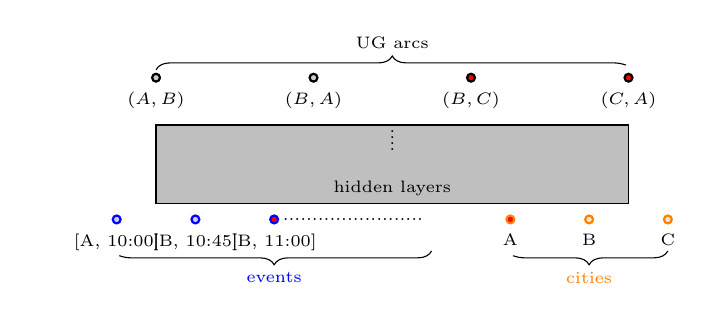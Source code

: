 \tikzstyle{city}=[circle,draw=orange,fill=orange!20,thick,inner sep=1pt]
\tikzstyle{event}=[circle,draw=blue,fill=blue!20,thick,inner sep=1pt]
\tikzstyle{arc}=[circle,draw=black,fill=black!20,thick,inner sep=1pt]
\tikzstyle{textstyle}=[font=\fontsize{6}{6}\selectfont]
\begin{tikzpicture}[textstyle, >=stealth,shorten >=2pt,looseness=.5,auto, scale=1]
    % draw nodes (pgf/TikZ v2.00 manual sections 3.4, 3.7, 3.9)
    \node at (0,0) [textstyle, event, label=below:{[A, 10:00]}] {};
    \node at (1,0) [textstyle, event, label=below:{[B, 10:45]}] {};
    \node at (2,0) [textstyle, event, fill=red, label=below:{[B, 11:00]}] {};
    \node at (3,0) {........................};
    \node at (5,0) [textstyle, city, fill=red, label=below:{A}] {};
    \node at (6,0) [textstyle, city, label=below:{B}] {};
    \node at (7,0) [textstyle, city, label=below:{C}] {};
    
    \draw [decorate, decoration={brace, amplitude=5pt}] (4, -0.4) -- (0, -0.4) node [black,below, midway, yshift=-0.15cm] {\textcolor{blue}{events}};
    \draw [decorate, decoration={brace, amplitude=5pt}] (7, -0.4) -- (5, -0.4) node [black,below, midway, yshift=-0.15cm] {\textcolor{orange}{cities}};
    \draw [decorate, decoration={brace, amplitude=5pt}] (0.5, 1.9) -- (6.5, 1.9) node [black,above, midway, yshift=+0.15cm] {UG arcs};

	\filldraw[draw=black,fill=lightgray] (0.5,0.2) rectangle (6.5,1.2);	
	\node at (3.5, 0.4) {hidden layers};
	\node [rotate=90] at (3.5, 1) {....};
	
    \node at (0.5,1.8) [textstyle, arc, label=below:{$(A, B)$}] {};
    \node at (2.5,1.8) [textstyle, arc, label=below:{$(B, A)$}] {};
    \node at (4.5,1.8) [textstyle, arc, fill=red, label=below:{$(B, C)$}] {};
    \node at (6.5,1.8) [textstyle, arc, fill=red, label=below:{$(C, A)$}] {};
\end{tikzpicture}
